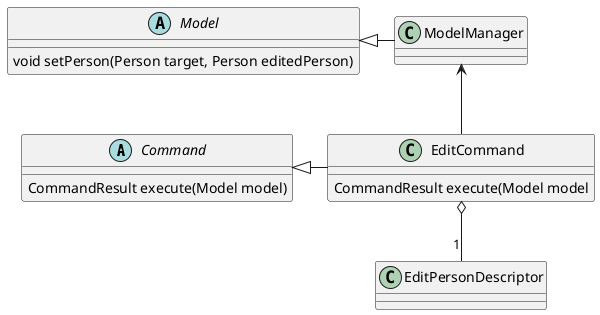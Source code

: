 @startuml
abstract class Command
abstract class Model

Command <|- EditCommand
Model <|- ModelManager
EditCommand o-- "1" EditPersonDescriptor
ModelManager <-down- EditCommand

abstract class Model {
    void setPerson(Person target, Person editedPerson)
}

abstract class Command {
    CommandResult execute(Model model)
}

class EditCommand {
    CommandResult execute(Model model
}

@enduml

